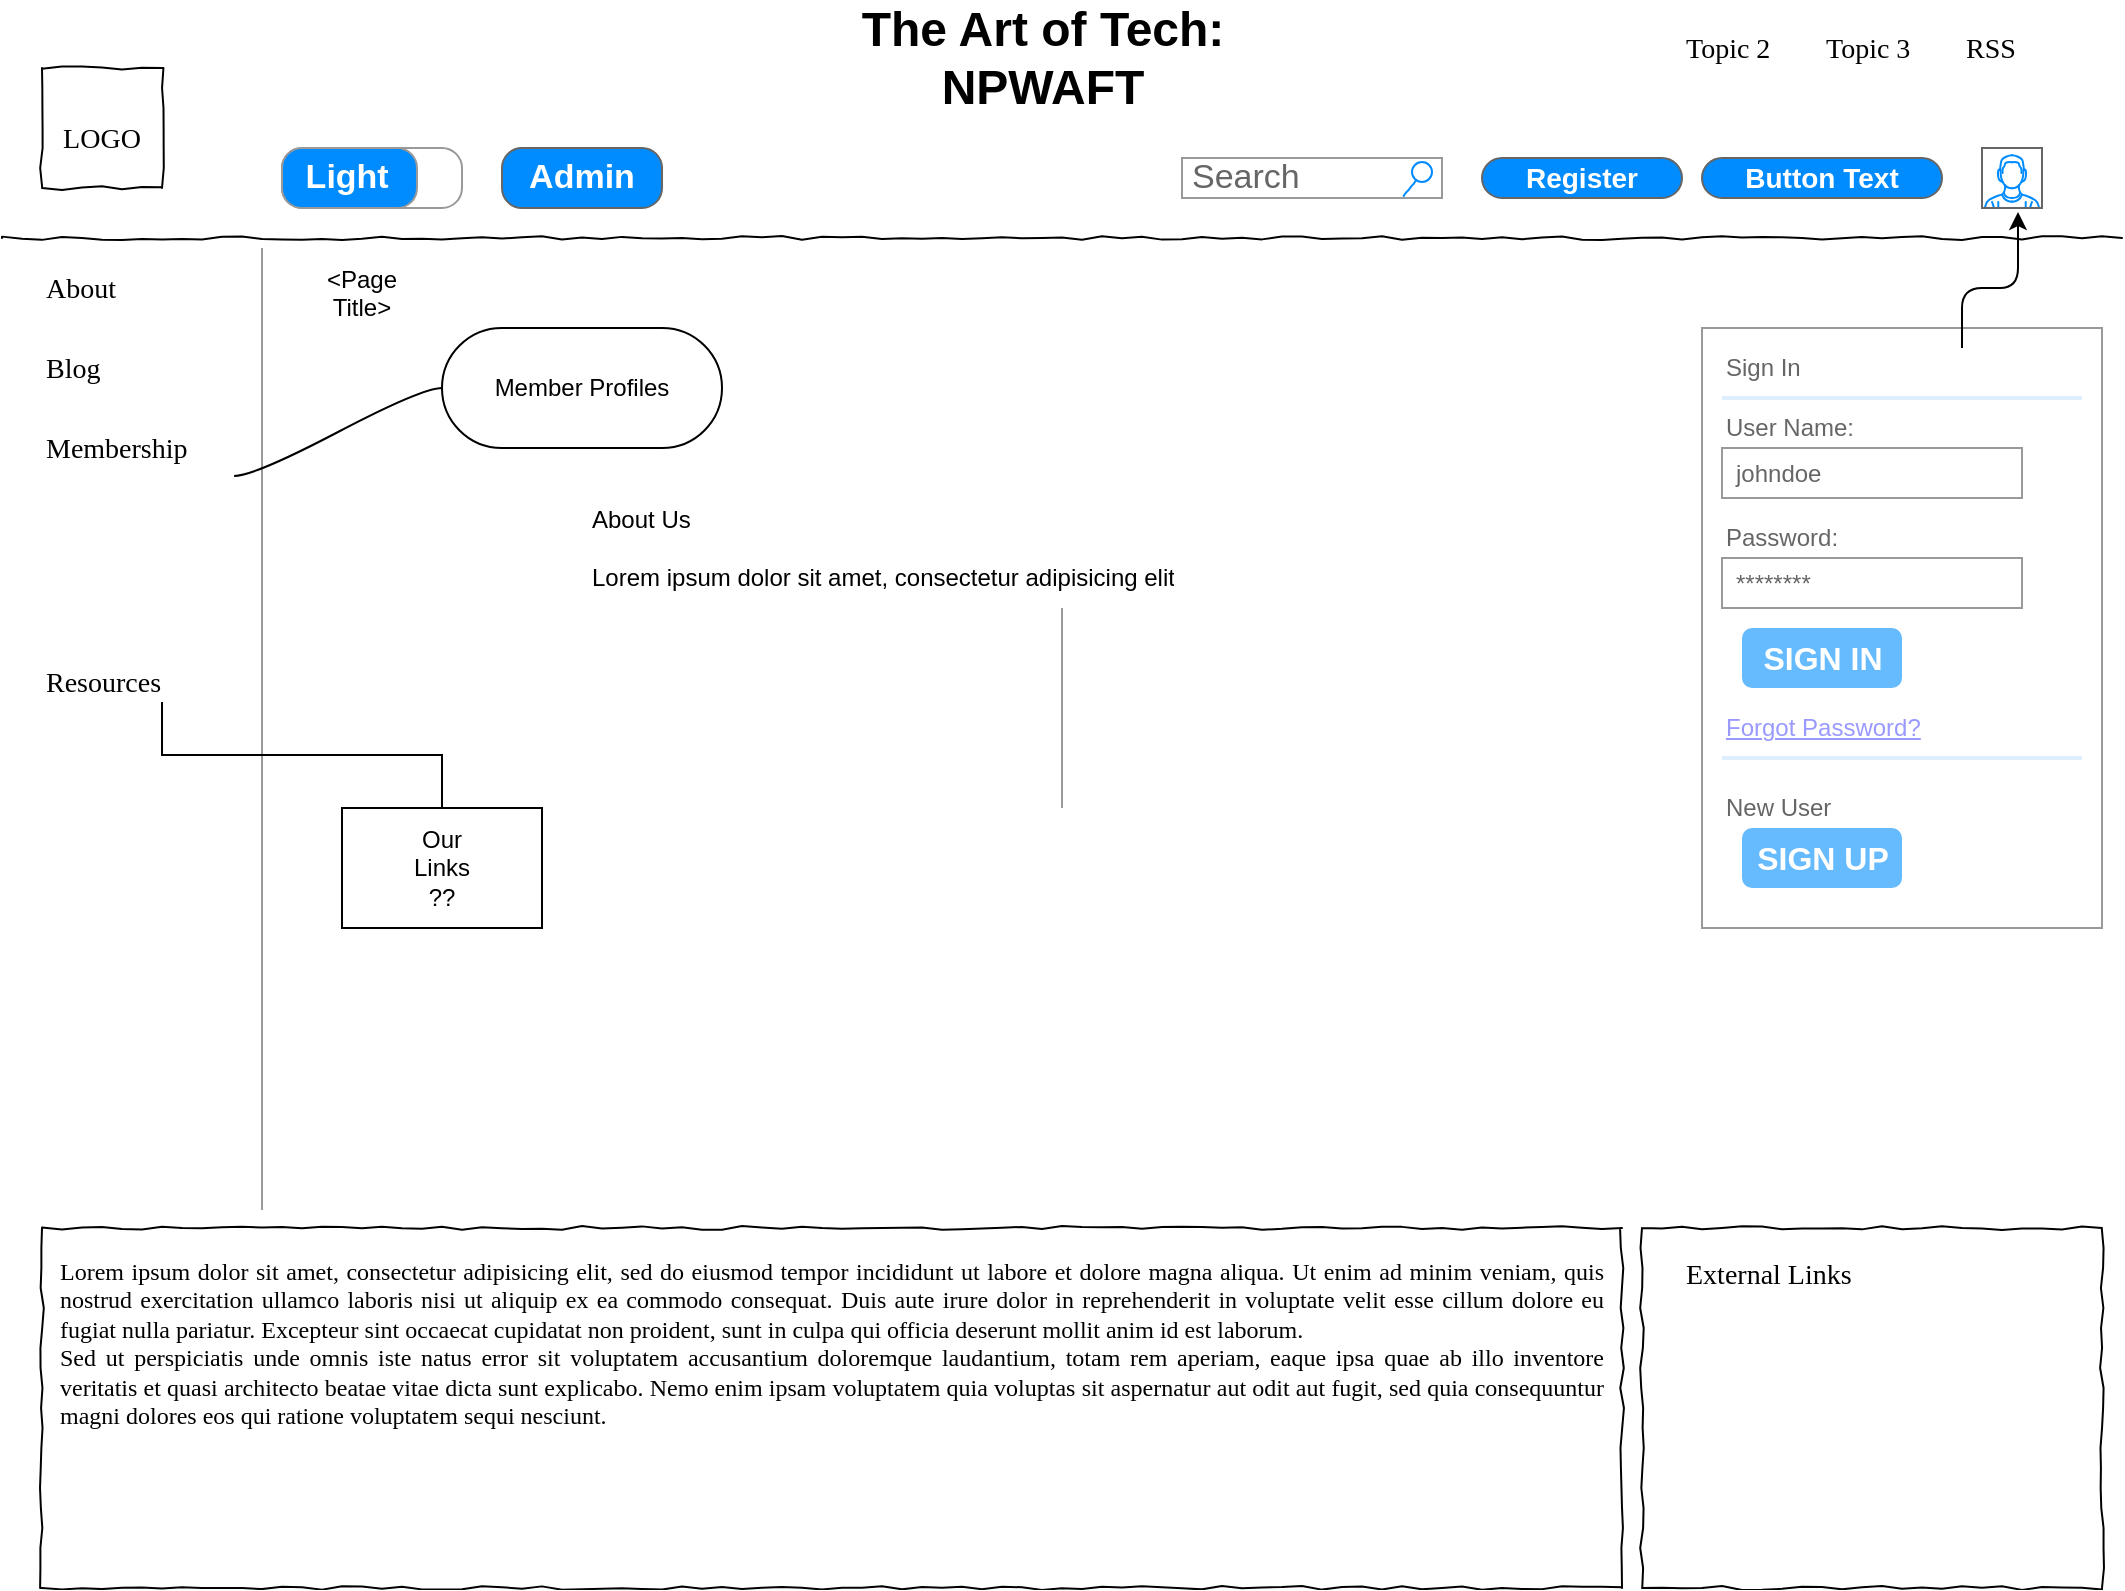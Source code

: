 <mxfile version="14.8.4" type="device"><diagram name="Page-1" id="03018318-947c-dd8e-b7a3-06fadd420f32"><mxGraphModel dx="1386" dy="730" grid="1" gridSize="10" guides="1" tooltips="1" connect="1" arrows="1" fold="1" page="1" pageScale="1" pageWidth="1100" pageHeight="850" background="#ffffff" math="0" shadow="0"><root><mxCell id="0"/><mxCell id="1" parent="0"/><mxCell id="677b7b8949515195-2" value="&lt;font style=&quot;font-size: 14px&quot;&gt;LOGO&lt;/font&gt;" style="whiteSpace=wrap;html=1;rounded=0;shadow=0;labelBackgroundColor=none;strokeWidth=1;fontFamily=Verdana;fontSize=28;align=center;comic=1;" parent="1" vertex="1"><mxGeometry x="40" y="60" width="60" height="60" as="geometry"/></mxCell><mxCell id="677b7b8949515195-3" value="Search" style="strokeWidth=1;shadow=0;dashed=0;align=center;html=1;shape=mxgraph.mockup.forms.searchBox;strokeColor=#999999;mainText=;strokeColor2=#008cff;fontColor=#666666;fontSize=17;align=left;spacingLeft=3;rounded=0;labelBackgroundColor=none;comic=1;" parent="1" vertex="1"><mxGeometry x="610" y="105" width="130" height="20" as="geometry"/></mxCell><mxCell id="677b7b8949515195-5" value="Topic 2" style="text;html=1;points=[];align=left;verticalAlign=top;spacingTop=-4;fontSize=14;fontFamily=Verdana" parent="1" vertex="1"><mxGeometry x="860" y="40" width="60" height="20" as="geometry"/></mxCell><mxCell id="677b7b8949515195-6" value="Topic 3" style="text;html=1;points=[];align=left;verticalAlign=top;spacingTop=-4;fontSize=14;fontFamily=Verdana" parent="1" vertex="1"><mxGeometry x="930" y="40" width="60" height="20" as="geometry"/></mxCell><mxCell id="677b7b8949515195-7" value="RSS" style="text;html=1;points=[];align=left;verticalAlign=top;spacingTop=-4;fontSize=14;fontFamily=Verdana" parent="1" vertex="1"><mxGeometry x="1000" y="40" width="60" height="20" as="geometry"/></mxCell><mxCell id="677b7b8949515195-9" value="" style="line;strokeWidth=1;html=1;rounded=0;shadow=0;labelBackgroundColor=none;fillColor=none;fontFamily=Verdana;fontSize=14;fontColor=#000000;align=center;comic=1;" parent="1" vertex="1"><mxGeometry x="20" y="140" width="1060" height="10" as="geometry"/></mxCell><mxCell id="677b7b8949515195-15" value="&lt;div style=&quot;text-align: justify&quot;&gt;&lt;span&gt;Lorem ipsum dolor sit amet, consectetur adipisicing elit, sed do eiusmod tempor incididunt ut labore et dolore magna aliqua. Ut enim ad minim veniam, quis nostrud exercitation ullamco laboris nisi ut aliquip ex ea commodo consequat. Duis aute irure dolor in reprehenderit in voluptate velit esse cillum dolore eu fugiat nulla pariatur. Excepteur sint occaecat cupidatat non proident, sunt in culpa qui officia deserunt mollit anim id est laborum.&lt;/span&gt;&lt;/div&gt;&lt;div style=&quot;text-align: justify&quot;&gt;&lt;span&gt;Sed ut perspiciatis unde omnis iste natus error sit voluptatem accusantium doloremque laudantium, totam rem aperiam, eaque ipsa quae ab illo inventore veritatis et quasi architecto beatae vitae dicta sunt explicabo. Nemo enim ipsam voluptatem quia voluptas sit aspernatur aut odit aut fugit, sed quia consequuntur magni dolores eos qui ratione voluptatem sequi nesciunt.&amp;nbsp;&lt;/span&gt;&lt;/div&gt;" style="whiteSpace=wrap;html=1;rounded=0;shadow=0;labelBackgroundColor=none;strokeWidth=1;fillColor=none;fontFamily=Verdana;fontSize=12;align=center;verticalAlign=top;spacing=10;comic=1;" parent="1" vertex="1"><mxGeometry x="40" y="640" width="790" height="180" as="geometry"/></mxCell><mxCell id="677b7b8949515195-26" value="" style="whiteSpace=wrap;html=1;rounded=0;shadow=0;labelBackgroundColor=none;strokeWidth=1;fillColor=none;fontFamily=Verdana;fontSize=12;align=center;comic=1;" parent="1" vertex="1"><mxGeometry x="840" y="640" width="230" height="180" as="geometry"/></mxCell><mxCell id="677b7b8949515195-27" value="About" style="text;html=1;points=[];align=left;verticalAlign=top;spacingTop=-4;fontSize=14;fontFamily=Verdana" parent="1" vertex="1"><mxGeometry x="40" y="160" width="170" height="20" as="geometry"/></mxCell><mxCell id="677b7b8949515195-28" value="Blog" style="text;html=1;points=[];align=left;verticalAlign=top;spacingTop=-4;fontSize=14;fontFamily=Verdana" parent="1" vertex="1"><mxGeometry x="40" y="200" width="170" height="20" as="geometry"/></mxCell><mxCell id="677b7b8949515195-29" value="&lt;div&gt;Membership&lt;/div&gt;&lt;div&gt;&lt;br&gt;&lt;/div&gt;" style="text;html=1;points=[];align=left;verticalAlign=top;spacingTop=-4;fontSize=14;fontFamily=Verdana" parent="1" vertex="1"><mxGeometry x="40" y="240" width="170" height="20" as="geometry"/></mxCell><mxCell id="677b7b8949515195-30" value="Resources" style="text;html=1;points=[];align=left;verticalAlign=top;spacingTop=-4;fontSize=14;fontFamily=Verdana" parent="1" vertex="1"><mxGeometry x="40" y="357" width="170" height="20" as="geometry"/></mxCell><mxCell id="677b7b8949515195-42" value="External Links" style="text;html=1;points=[];align=left;verticalAlign=top;spacingTop=-4;fontSize=14;fontFamily=Verdana" parent="1" vertex="1"><mxGeometry x="860" y="653" width="170" height="20" as="geometry"/></mxCell><mxCell id="5r9RKAWJE6O8_LLLDsub-1" value="" style="verticalLabelPosition=bottom;shadow=0;dashed=0;align=center;html=1;verticalAlign=top;strokeWidth=1;shape=mxgraph.mockup.markup.line;strokeColor=#999999;direction=north;" parent="1" vertex="1"><mxGeometry x="540" y="330" width="20" height="100" as="geometry"/></mxCell><mxCell id="5r9RKAWJE6O8_LLLDsub-2" value="" style="verticalLabelPosition=bottom;shadow=0;dashed=0;align=center;html=1;verticalAlign=top;strokeWidth=1;shape=mxgraph.mockup.markup.line;strokeColor=#999999;direction=north;" parent="1" vertex="1"><mxGeometry x="140" y="150" width="20" height="481" as="geometry"/></mxCell><mxCell id="5r9RKAWJE6O8_LLLDsub-3" value="&lt;font style=&quot;font-size: 14px&quot;&gt;Register&lt;br&gt;&lt;/font&gt;" style="strokeWidth=1;shadow=0;dashed=0;align=center;html=1;shape=mxgraph.mockup.buttons.button;strokeColor=#666666;fontColor=#ffffff;mainText=;buttonStyle=round;fontSize=17;fontStyle=1;fillColor=#008cff;whiteSpace=wrap;" parent="1" vertex="1"><mxGeometry x="760" y="105" width="100" height="20" as="geometry"/></mxCell><mxCell id="5r9RKAWJE6O8_LLLDsub-4" value="&lt;font style=&quot;font-size: 14px&quot;&gt;Button Text&lt;/font&gt;" style="strokeWidth=1;shadow=0;dashed=0;align=center;html=1;shape=mxgraph.mockup.buttons.button;strokeColor=#666666;fontColor=#ffffff;mainText=;buttonStyle=round;fontSize=17;fontStyle=1;fillColor=#008cff;whiteSpace=wrap;" parent="1" vertex="1"><mxGeometry x="870" y="105" width="120" height="20" as="geometry"/></mxCell><mxCell id="5r9RKAWJE6O8_LLLDsub-5" value="" style="verticalLabelPosition=bottom;shadow=0;dashed=0;align=center;html=1;verticalAlign=top;strokeWidth=1;shape=mxgraph.mockup.containers.userMale;strokeColor=#666666;strokeColor2=#008cff;" parent="1" vertex="1"><mxGeometry x="1010" y="100" width="30" height="30" as="geometry"/></mxCell><mxCell id="5r9RKAWJE6O8_LLLDsub-7" value="" style="strokeWidth=1;shadow=0;dashed=0;align=center;html=1;shape=mxgraph.mockup.forms.rrect;rSize=0;strokeColor=#999999;fillColor=#ffffff;" parent="1" vertex="1"><mxGeometry x="870" y="190" width="200" height="300" as="geometry"/></mxCell><mxCell id="5r9RKAWJE6O8_LLLDsub-8" value="Sign In" style="strokeWidth=1;shadow=0;dashed=0;align=center;html=1;shape=mxgraph.mockup.forms.anchor;fontSize=12;fontColor=#666666;align=left;resizeWidth=1;spacingLeft=0;" parent="5r9RKAWJE6O8_LLLDsub-7" vertex="1"><mxGeometry width="100" height="20" relative="1" as="geometry"><mxPoint x="10" y="10" as="offset"/></mxGeometry></mxCell><mxCell id="5r9RKAWJE6O8_LLLDsub-9" value="" style="shape=line;strokeColor=#ddeeff;strokeWidth=2;html=1;resizeWidth=1;" parent="5r9RKAWJE6O8_LLLDsub-7" vertex="1"><mxGeometry width="180" height="10" relative="1" as="geometry"><mxPoint x="10" y="30" as="offset"/></mxGeometry></mxCell><mxCell id="5r9RKAWJE6O8_LLLDsub-10" value="User Name:" style="strokeWidth=1;shadow=0;dashed=0;align=center;html=1;shape=mxgraph.mockup.forms.anchor;fontSize=12;fontColor=#666666;align=left;resizeWidth=1;spacingLeft=0;" parent="5r9RKAWJE6O8_LLLDsub-7" vertex="1"><mxGeometry width="100" height="20" relative="1" as="geometry"><mxPoint x="10" y="40" as="offset"/></mxGeometry></mxCell><mxCell id="5r9RKAWJE6O8_LLLDsub-11" value="johndoe" style="strokeWidth=1;shadow=0;dashed=0;align=center;html=1;shape=mxgraph.mockup.forms.rrect;rSize=0;strokeColor=#999999;fontColor=#666666;align=left;spacingLeft=5;resizeWidth=1;" parent="5r9RKAWJE6O8_LLLDsub-7" vertex="1"><mxGeometry width="150" height="25" relative="1" as="geometry"><mxPoint x="10" y="60" as="offset"/></mxGeometry></mxCell><mxCell id="5r9RKAWJE6O8_LLLDsub-12" value="Password:" style="strokeWidth=1;shadow=0;dashed=0;align=center;html=1;shape=mxgraph.mockup.forms.anchor;fontSize=12;fontColor=#666666;align=left;resizeWidth=1;spacingLeft=0;" parent="5r9RKAWJE6O8_LLLDsub-7" vertex="1"><mxGeometry width="100" height="20" relative="1" as="geometry"><mxPoint x="10" y="95" as="offset"/></mxGeometry></mxCell><mxCell id="5r9RKAWJE6O8_LLLDsub-13" value="********" style="strokeWidth=1;shadow=0;dashed=0;align=center;html=1;shape=mxgraph.mockup.forms.rrect;rSize=0;strokeColor=#999999;fontColor=#666666;align=left;spacingLeft=5;resizeWidth=1;" parent="5r9RKAWJE6O8_LLLDsub-7" vertex="1"><mxGeometry width="150" height="25" relative="1" as="geometry"><mxPoint x="10" y="115" as="offset"/></mxGeometry></mxCell><mxCell id="5r9RKAWJE6O8_LLLDsub-14" value="SIGN IN" style="strokeWidth=1;shadow=0;dashed=0;align=center;html=1;shape=mxgraph.mockup.forms.rrect;rSize=5;strokeColor=none;fontColor=#ffffff;fillColor=#66bbff;fontSize=16;fontStyle=1;" parent="5r9RKAWJE6O8_LLLDsub-7" vertex="1"><mxGeometry y="1" width="80" height="30" relative="1" as="geometry"><mxPoint x="20" y="-150" as="offset"/></mxGeometry></mxCell><mxCell id="5r9RKAWJE6O8_LLLDsub-15" value="Forgot Password?" style="strokeWidth=1;shadow=0;dashed=0;align=center;html=1;shape=mxgraph.mockup.forms.anchor;fontSize=12;fontColor=#9999ff;align=left;spacingLeft=0;fontStyle=4;resizeWidth=1;" parent="5r9RKAWJE6O8_LLLDsub-7" vertex="1"><mxGeometry y="1" width="150" height="20" relative="1" as="geometry"><mxPoint x="10" y="-110" as="offset"/></mxGeometry></mxCell><mxCell id="5r9RKAWJE6O8_LLLDsub-16" value="" style="shape=line;strokeColor=#ddeeff;strokeWidth=2;html=1;resizeWidth=1;" parent="5r9RKAWJE6O8_LLLDsub-7" vertex="1"><mxGeometry y="1" width="180" height="10" relative="1" as="geometry"><mxPoint x="10" y="-90" as="offset"/></mxGeometry></mxCell><mxCell id="5r9RKAWJE6O8_LLLDsub-17" value="New User" style="strokeWidth=1;shadow=0;dashed=0;align=center;html=1;shape=mxgraph.mockup.forms.anchor;fontSize=12;fontColor=#666666;align=left;spacingLeft=0;resizeWidth=1;" parent="5r9RKAWJE6O8_LLLDsub-7" vertex="1"><mxGeometry y="1" width="150" height="20" relative="1" as="geometry"><mxPoint x="10" y="-70" as="offset"/></mxGeometry></mxCell><mxCell id="5r9RKAWJE6O8_LLLDsub-18" value="SIGN UP" style="strokeWidth=1;shadow=0;dashed=0;align=center;html=1;shape=mxgraph.mockup.forms.rrect;rSize=5;strokeColor=none;fontColor=#ffffff;fillColor=#66bbff;fontSize=16;fontStyle=1;" parent="5r9RKAWJE6O8_LLLDsub-7" vertex="1"><mxGeometry y="1" width="80" height="30" relative="1" as="geometry"><mxPoint x="20" y="-50" as="offset"/></mxGeometry></mxCell><mxCell id="5r9RKAWJE6O8_LLLDsub-19" value="&amp;nbsp;&amp;nbsp; Light" style="strokeWidth=1;shadow=0;dashed=0;align=center;html=1;shape=mxgraph.mockup.buttons.onOffButton;gradientColor=none;strokeColor=#999999;buttonState=on;fillColor2=#008cff;fontColor=#ffffff;fontSize=17;mainText=;spacingRight=40;fontStyle=1;" parent="1" vertex="1"><mxGeometry x="160" y="100" width="90" height="30" as="geometry"/></mxCell><mxCell id="5r9RKAWJE6O8_LLLDsub-20" value="Admin" style="strokeWidth=1;shadow=0;dashed=0;align=center;html=1;shape=mxgraph.mockup.buttons.button;strokeColor=#666666;fontColor=#ffffff;mainText=;buttonStyle=round;fontSize=17;fontStyle=1;fillColor=#008cff;whiteSpace=wrap;" parent="1" vertex="1"><mxGeometry x="270" y="100" width="80" height="30" as="geometry"/></mxCell><mxCell id="5r9RKAWJE6O8_LLLDsub-21" value="&lt;div&gt;&lt;br&gt;&lt;/div&gt;&lt;div&gt;Member Profiles&lt;/div&gt;&lt;div&gt;&lt;br&gt;&lt;/div&gt;" style="whiteSpace=wrap;html=1;rounded=1;arcSize=50;align=center;verticalAlign=middle;strokeWidth=1;autosize=1;spacing=4;treeFolding=1;treeMoving=1;newEdgeStyle={&quot;edgeStyle&quot;:&quot;entityRelationEdgeStyle&quot;,&quot;startArrow&quot;:&quot;none&quot;,&quot;endArrow&quot;:&quot;none&quot;,&quot;segment&quot;:10,&quot;curved&quot;:1};" parent="1" vertex="1"><mxGeometry x="240" y="190" width="140" height="60" as="geometry"/></mxCell><mxCell id="5r9RKAWJE6O8_LLLDsub-22" value="" style="edgeStyle=entityRelationEdgeStyle;startArrow=none;endArrow=none;segment=10;curved=1;exitX=0.565;exitY=1.2;exitDx=0;exitDy=0;exitPerimeter=0;" parent="1" source="677b7b8949515195-29" target="5r9RKAWJE6O8_LLLDsub-21" edge="1"><mxGeometry relative="1" as="geometry"><mxPoint x="140" y="330" as="sourcePoint"/></mxGeometry></mxCell><mxCell id="5r9RKAWJE6O8_LLLDsub-25" value="&lt;div&gt;Our&lt;br&gt;&lt;/div&gt;&lt;div&gt;Links&lt;/div&gt;??" style="whiteSpace=wrap;html=1;align=center;verticalAlign=middle;treeFolding=1;treeMoving=1;newEdgeStyle={&quot;edgeStyle&quot;:&quot;elbowEdgeStyle&quot;,&quot;startArrow&quot;:&quot;none&quot;,&quot;endArrow&quot;:&quot;none&quot;};" parent="1" vertex="1"><mxGeometry x="190" y="430" width="100" height="60" as="geometry"/></mxCell><mxCell id="5r9RKAWJE6O8_LLLDsub-26" value="" style="edgeStyle=elbowEdgeStyle;elbow=vertical;startArrow=none;endArrow=none;rounded=0;exitX=0.353;exitY=1;exitDx=0;exitDy=0;exitPerimeter=0;" parent="1" source="677b7b8949515195-30" target="5r9RKAWJE6O8_LLLDsub-25" edge="1"><mxGeometry relative="1" as="geometry"><mxPoint x="110" y="395" as="sourcePoint"/></mxGeometry></mxCell><mxCell id="5r9RKAWJE6O8_LLLDsub-29" value="&lt;div&gt;The Art of Tech: &lt;br&gt;&lt;/div&gt;&lt;div&gt;NPWAFT&lt;/div&gt;" style="text;strokeColor=none;fillColor=none;html=1;fontSize=24;fontStyle=1;verticalAlign=middle;align=center;" parent="1" vertex="1"><mxGeometry x="490" y="35" width="100" height="40" as="geometry"/></mxCell><mxCell id="5r9RKAWJE6O8_LLLDsub-31" value="" style="edgeStyle=elbowEdgeStyle;elbow=vertical;endArrow=classic;html=1;entryX=0.6;entryY=1.067;entryDx=0;entryDy=0;entryPerimeter=0;" parent="1" target="5r9RKAWJE6O8_LLLDsub-5" edge="1"><mxGeometry width="50" height="50" relative="1" as="geometry"><mxPoint x="1000" y="200" as="sourcePoint"/><mxPoint x="1050" y="150" as="targetPoint"/><Array as="points"><mxPoint x="1010" y="170"/></Array></mxGeometry></mxCell><mxCell id="5r9RKAWJE6O8_LLLDsub-33" value="&lt;div&gt;&lt;br&gt;&lt;/div&gt;&lt;div&gt;&lt;br&gt;&lt;/div&gt;&lt;div&gt;About Us&lt;/div&gt;&lt;div&gt;&lt;br&gt;&lt;/div&gt;&lt;div&gt;Lorem ipsum dolor sit amet, consectetur adipisicing elit&lt;br&gt;&lt;/div&gt;" style="text;html=1;strokeColor=none;fillColor=none;spacing=5;spacingTop=-20;whiteSpace=wrap;overflow=hidden;rounded=0;" parent="1" vertex="1"><mxGeometry x="310" y="260" width="520" height="330" as="geometry"/></mxCell><mxCell id="5r9RKAWJE6O8_LLLDsub-34" value="&lt;div&gt;&amp;lt;Page Title&amp;gt;&lt;/div&gt;&lt;div&gt;&lt;br&gt;&lt;/div&gt;" style="text;html=1;strokeColor=none;fillColor=none;align=center;verticalAlign=middle;whiteSpace=wrap;rounded=0;" parent="1" vertex="1"><mxGeometry x="170" y="170" width="60" height="20" as="geometry"/></mxCell></root></mxGraphModel></diagram></mxfile>
